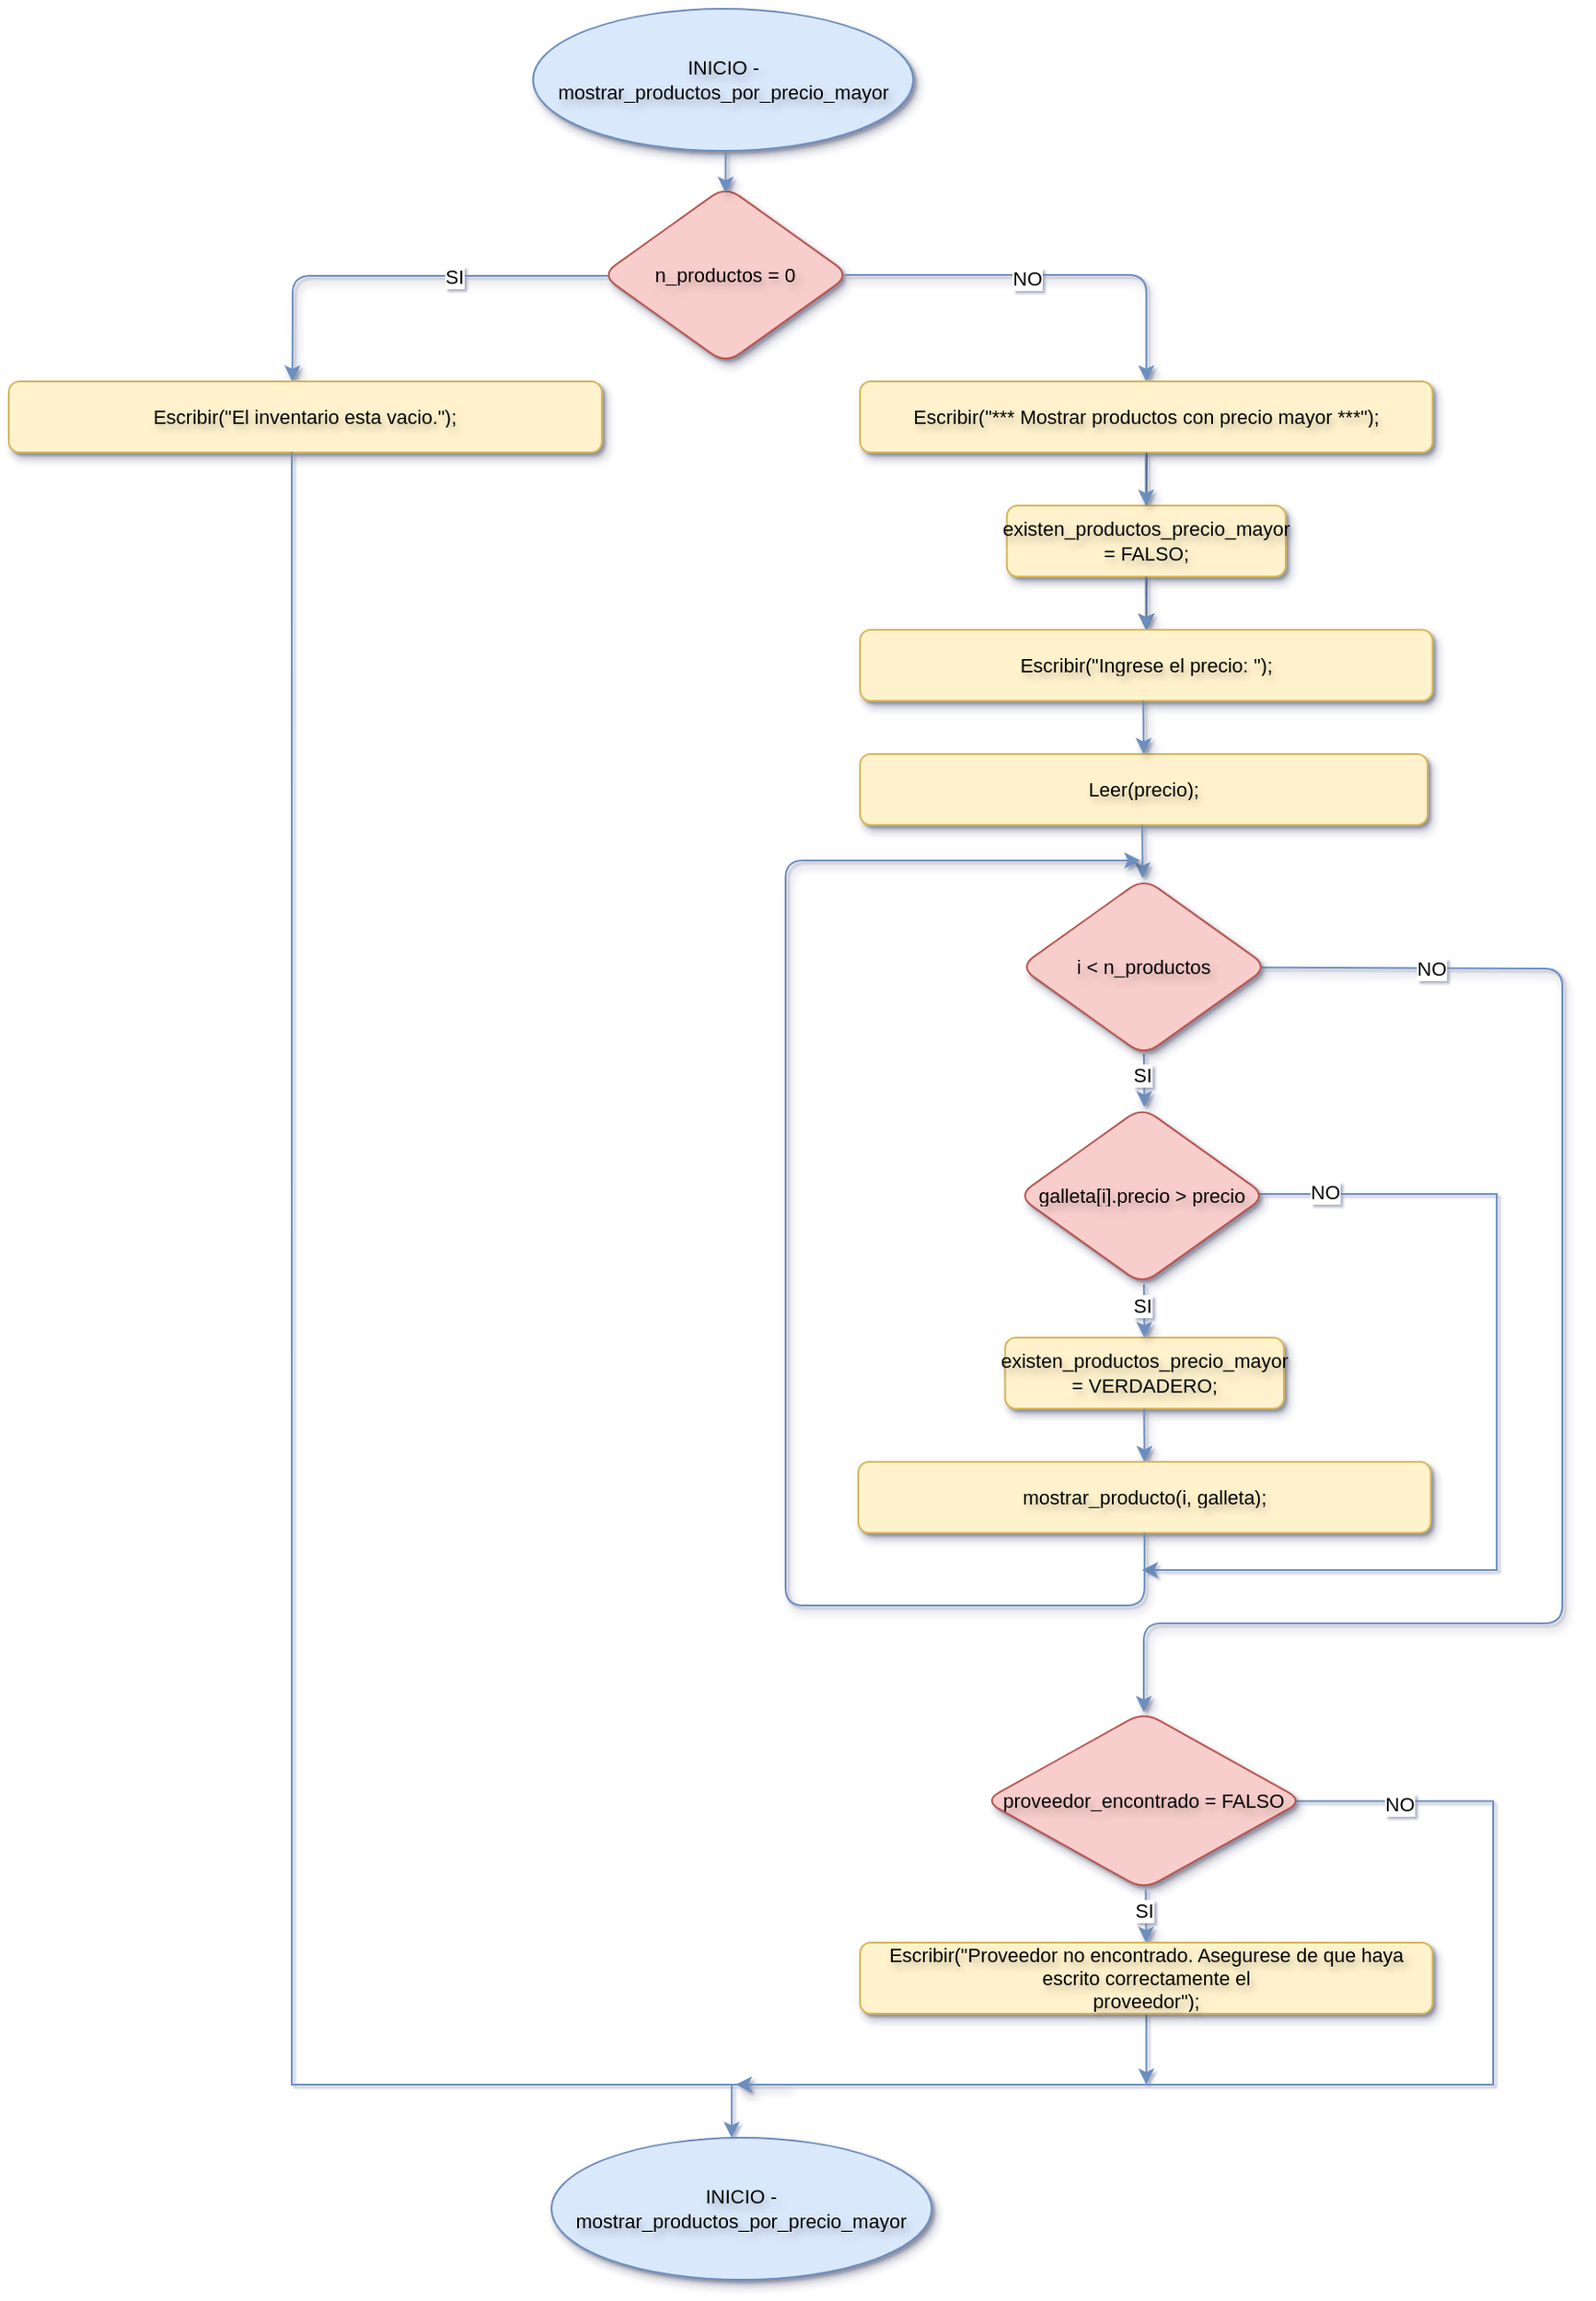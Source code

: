 <mxfile version="25.0.2">
  <diagram name="Página-1" id="XoVfdVzmXT0FCT3dWPdM">
    <mxGraphModel dx="1702" dy="518" grid="1" gridSize="10" guides="1" tooltips="1" connect="1" arrows="1" fold="1" page="1" pageScale="1" pageWidth="827" pageHeight="1169" background="none" math="0" shadow="1">
      <root>
        <mxCell id="0" />
        <mxCell id="1" parent="0" />
        <mxCell id="gqJFN9A-wY2o9Y6DUlTp-1" value="INICIO - mostrar_productos_por_precio_mayor" style="ellipse;whiteSpace=wrap;rounded=1;fillColor=#dae8fc;strokeColor=#6c8ebf;textShadow=1;strokeWidth=1;shadow=1;html=1;horizontal=1;fontSize=11;fontStyle=0;spacing=2;" parent="1" vertex="1">
          <mxGeometry x="295.6" y="20" width="214.4" height="80" as="geometry" />
        </mxCell>
        <mxCell id="cXWjLIOsoKRXoAWc8K2a-2" value="n_productos = 0" style="rhombus;whiteSpace=wrap;rounded=1;fillColor=#f8cecc;strokeColor=#b85450;textShadow=1;strokeWidth=1;shadow=1;html=1;horizontal=1;fontSize=11;fontStyle=0;spacing=2;" parent="1" vertex="1">
          <mxGeometry x="334.2" y="120" width="140" height="100" as="geometry" />
        </mxCell>
        <mxCell id="cXWjLIOsoKRXoAWc8K2a-3" value="" style="edgeStyle=orthogonalEdgeStyle;rounded=1;orthogonalLoop=1;jettySize=auto;entryX=0.5;entryY=0.036;entryDx=0;entryDy=0;entryPerimeter=0;fillColor=#dae8fc;strokeColor=#6c8ebf;textShadow=1;strokeWidth=1;shadow=1;html=1;horizontal=1;fontSize=11;fontStyle=0;spacing=2;exitX=0.5;exitY=1;exitDx=0;exitDy=0;" parent="1" target="cXWjLIOsoKRXoAWc8K2a-2" edge="1">
          <mxGeometry relative="1" as="geometry">
            <mxPoint x="404.2" y="100" as="sourcePoint" />
          </mxGeometry>
        </mxCell>
        <mxCell id="cXWjLIOsoKRXoAWc8K2a-4" value="" style="edgeStyle=orthogonalEdgeStyle;rounded=1;orthogonalLoop=1;jettySize=auto;fillColor=#dae8fc;strokeColor=#6c8ebf;textShadow=1;strokeWidth=1;shadow=1;html=1;horizontal=1;fontSize=11;fontStyle=0;spacing=2;exitX=1;exitY=0.5;exitDx=0;exitDy=0;" parent="1" edge="1">
          <mxGeometry x="0.388" y="110" relative="1" as="geometry">
            <mxPoint x="641.4" y="230" as="targetPoint" />
            <mxPoint x="471.2" y="170" as="sourcePoint" />
            <Array as="points">
              <mxPoint x="641.4" y="170" />
            </Array>
            <mxPoint as="offset" />
          </mxGeometry>
        </mxCell>
        <mxCell id="JG8EjwA68Vt5j2I3WxTG-10" value="NO" style="edgeLabel;html=1;align=center;verticalAlign=middle;resizable=0;points=[];" parent="cXWjLIOsoKRXoAWc8K2a-4" vertex="1" connectable="0">
          <mxGeometry x="-0.103" y="-2" relative="1" as="geometry">
            <mxPoint as="offset" />
          </mxGeometry>
        </mxCell>
        <mxCell id="cXWjLIOsoKRXoAWc8K2a-5" value="" style="edgeStyle=orthogonalEdgeStyle;rounded=1;orthogonalLoop=1;jettySize=auto;fillColor=#dae8fc;strokeColor=#6c8ebf;textShadow=1;strokeWidth=1;shadow=1;html=1;horizontal=1;fontSize=11;fontStyle=0;spacing=2;exitX=0.021;exitY=0.505;exitDx=0;exitDy=0;exitPerimeter=0;entryX=0.478;entryY=0;entryDx=0;entryDy=0;entryPerimeter=0;" parent="1" target="JG8EjwA68Vt5j2I3WxTG-9" edge="1">
          <mxGeometry x="0.388" y="110" relative="1" as="geometry">
            <mxPoint x="100" y="200" as="targetPoint" />
            <mxPoint x="338.14" y="170.5" as="sourcePoint" />
            <mxPoint as="offset" />
            <Array as="points">
              <mxPoint x="160" y="171" />
              <mxPoint x="160" y="200" />
            </Array>
          </mxGeometry>
        </mxCell>
        <mxCell id="JG8EjwA68Vt5j2I3WxTG-3" value="SI" style="edgeLabel;html=1;align=center;verticalAlign=middle;resizable=0;points=[];" parent="cXWjLIOsoKRXoAWc8K2a-5" vertex="1" connectable="0">
          <mxGeometry x="-0.262" relative="1" as="geometry">
            <mxPoint as="offset" />
          </mxGeometry>
        </mxCell>
        <mxCell id="EFgC_INHWZhmzaaOTWJH-2" value="" style="edgeStyle=orthogonalEdgeStyle;rounded=0;orthogonalLoop=1;jettySize=auto;html=1;" parent="1" source="cXWjLIOsoKRXoAWc8K2a-6" target="JG8EjwA68Vt5j2I3WxTG-8" edge="1">
          <mxGeometry relative="1" as="geometry" />
        </mxCell>
        <mxCell id="cXWjLIOsoKRXoAWc8K2a-6" value="Escribir(&quot;*** Mostrar productos con precio mayor ***&quot;);" style="rounded=1;whiteSpace=wrap;fillColor=#fff2cc;strokeColor=#d6b656;textShadow=1;strokeWidth=1;shadow=1;html=1;horizontal=1;fontSize=11;fontStyle=0;spacing=2;" parent="1" vertex="1">
          <mxGeometry x="480" y="230" width="322.8" height="40" as="geometry" />
        </mxCell>
        <mxCell id="cXWjLIOsoKRXoAWc8K2a-8" value="existen_productos_precio_mayor = FALSO;" style="rounded=1;whiteSpace=wrap;fillColor=#fff2cc;strokeColor=#d6b656;textShadow=1;strokeWidth=1;shadow=1;html=1;horizontal=1;fontSize=11;fontStyle=0;spacing=2;" parent="1" vertex="1">
          <mxGeometry x="562.8" y="300" width="157.2" height="40" as="geometry" />
        </mxCell>
        <mxCell id="cXWjLIOsoKRXoAWc8K2a-10" value="" style="edgeStyle=orthogonalEdgeStyle;rounded=1;orthogonalLoop=1;jettySize=auto;fillColor=#dae8fc;strokeColor=#6c8ebf;textShadow=1;strokeWidth=1;shadow=1;html=1;horizontal=1;fontSize=11;fontStyle=0;spacing=2;exitX=0.5;exitY=1;exitDx=0;exitDy=0;" parent="1" edge="1">
          <mxGeometry relative="1" as="geometry">
            <mxPoint x="641.19" y="340" as="sourcePoint" />
            <mxPoint x="641.4" y="370" as="targetPoint" />
          </mxGeometry>
        </mxCell>
        <mxCell id="cXWjLIOsoKRXoAWc8K2a-11" value="" style="edgeStyle=orthogonalEdgeStyle;rounded=1;orthogonalLoop=1;jettySize=auto;fillColor=#dae8fc;strokeColor=#6c8ebf;textShadow=1;strokeWidth=1;shadow=1;html=1;horizontal=1;fontSize=11;fontStyle=0;spacing=2;exitX=0.5;exitY=1;exitDx=0;exitDy=0;" parent="1" edge="1">
          <mxGeometry relative="1" as="geometry">
            <mxPoint x="641.12" y="270" as="sourcePoint" />
            <mxPoint x="641.33" y="300" as="targetPoint" />
          </mxGeometry>
        </mxCell>
        <mxCell id="JG8EjwA68Vt5j2I3WxTG-8" value="Escribir(&quot;Ingrese el precio: &quot;);" style="rounded=1;whiteSpace=wrap;fillColor=#fff2cc;strokeColor=#d6b656;textShadow=1;strokeWidth=1;shadow=1;html=1;horizontal=1;fontSize=11;fontStyle=0;spacing=2;" parent="1" vertex="1">
          <mxGeometry x="480" y="370" width="322.8" height="40" as="geometry" />
        </mxCell>
        <mxCell id="JG8EjwA68Vt5j2I3WxTG-9" value="Escribir(&quot;El inventario esta vacio.&quot;);" style="rounded=1;whiteSpace=wrap;fillColor=#fff2cc;strokeColor=#d6b656;textShadow=1;strokeWidth=1;shadow=1;html=1;horizontal=1;fontSize=11;fontStyle=0;spacing=2;" parent="1" vertex="1">
          <mxGeometry y="230" width="334.4" height="40" as="geometry" />
        </mxCell>
        <mxCell id="EFgC_INHWZhmzaaOTWJH-8" value="Leer(precio);" style="rounded=1;whiteSpace=wrap;fillColor=#fff2cc;strokeColor=#d6b656;textShadow=1;strokeWidth=1;shadow=1;html=1;horizontal=1;fontSize=11;fontStyle=0;spacing=2;" parent="1" vertex="1">
          <mxGeometry x="480.0" y="440" width="320" height="40" as="geometry" />
        </mxCell>
        <mxCell id="EFgC_INHWZhmzaaOTWJH-10" value="" style="edgeStyle=orthogonalEdgeStyle;rounded=1;orthogonalLoop=1;jettySize=auto;fillColor=#dae8fc;strokeColor=#6c8ebf;textShadow=1;strokeWidth=1;shadow=1;html=1;horizontal=1;fontSize=11;fontStyle=0;spacing=2;exitX=0.5;exitY=1;exitDx=0;exitDy=0;" parent="1" edge="1">
          <mxGeometry relative="1" as="geometry">
            <mxPoint x="639.72" y="410" as="sourcePoint" />
            <mxPoint x="639.93" y="440" as="targetPoint" />
          </mxGeometry>
        </mxCell>
        <mxCell id="EFgC_INHWZhmzaaOTWJH-13" value="" style="edgeStyle=orthogonalEdgeStyle;rounded=1;orthogonalLoop=1;jettySize=auto;fillColor=#dae8fc;strokeColor=#6c8ebf;textShadow=1;strokeWidth=1;shadow=1;html=1;horizontal=1;fontSize=11;fontStyle=0;spacing=2;exitX=0.5;exitY=1;exitDx=0;exitDy=0;" parent="1" edge="1">
          <mxGeometry relative="1" as="geometry">
            <mxPoint x="639.14" y="480" as="sourcePoint" />
            <mxPoint x="639.35" y="510" as="targetPoint" />
          </mxGeometry>
        </mxCell>
        <mxCell id="EFgC_INHWZhmzaaOTWJH-40" style="edgeStyle=orthogonalEdgeStyle;rounded=0;orthogonalLoop=1;jettySize=auto;html=1;fillColor=#dae8fc;strokeColor=#6c8ebf;exitX=0.97;exitY=0.515;exitDx=0;exitDy=0;exitPerimeter=0;" parent="1" source="vRHzV3vm3x7Me2UrooUp-2" edge="1">
          <mxGeometry relative="1" as="geometry">
            <mxPoint x="639" y="900" as="targetPoint" />
            <Array as="points">
              <mxPoint x="705" y="688" />
              <mxPoint x="839" y="688" />
              <mxPoint x="839" y="900" />
              <mxPoint x="802" y="900" />
            </Array>
            <mxPoint x="726.12" y="688.4" as="sourcePoint" />
          </mxGeometry>
        </mxCell>
        <mxCell id="EFgC_INHWZhmzaaOTWJH-42" value="NO" style="edgeLabel;html=1;align=center;verticalAlign=middle;resizable=0;points=[];" parent="EFgC_INHWZhmzaaOTWJH-40" vertex="1" connectable="0">
          <mxGeometry x="-0.857" y="1" relative="1" as="geometry">
            <mxPoint as="offset" />
          </mxGeometry>
        </mxCell>
        <mxCell id="EFgC_INHWZhmzaaOTWJH-16" value="" style="edgeStyle=orthogonalEdgeStyle;rounded=1;orthogonalLoop=1;jettySize=auto;fillColor=#dae8fc;strokeColor=#6c8ebf;textShadow=1;strokeWidth=1;shadow=1;html=1;horizontal=1;fontSize=11;fontStyle=0;spacing=2;exitX=0.5;exitY=1;exitDx=0;exitDy=0;" parent="1" edge="1">
          <mxGeometry relative="1" as="geometry">
            <mxPoint x="640.1" y="609" as="sourcePoint" />
            <mxPoint x="640.31" y="639" as="targetPoint" />
          </mxGeometry>
        </mxCell>
        <mxCell id="EFgC_INHWZhmzaaOTWJH-44" value="SI" style="edgeLabel;html=1;align=center;verticalAlign=middle;resizable=0;points=[];" parent="EFgC_INHWZhmzaaOTWJH-16" vertex="1" connectable="0">
          <mxGeometry x="-0.032" y="-1" relative="1" as="geometry">
            <mxPoint y="-3" as="offset" />
          </mxGeometry>
        </mxCell>
        <mxCell id="EFgC_INHWZhmzaaOTWJH-17" value="existen_productos_precio_mayor = VERDADERO;" style="rounded=1;whiteSpace=wrap;fillColor=#fff2cc;strokeColor=#d6b656;textShadow=1;strokeWidth=1;shadow=1;html=1;horizontal=1;fontSize=11;fontStyle=0;spacing=2;" parent="1" vertex="1">
          <mxGeometry x="561.8" y="769" width="157.2" height="40" as="geometry" />
        </mxCell>
        <mxCell id="EFgC_INHWZhmzaaOTWJH-18" value="" style="edgeStyle=orthogonalEdgeStyle;rounded=1;orthogonalLoop=1;jettySize=auto;fillColor=#dae8fc;strokeColor=#6c8ebf;textShadow=1;strokeWidth=1;shadow=1;html=1;horizontal=1;fontSize=11;fontStyle=0;spacing=2;exitX=0.5;exitY=1;exitDx=0;exitDy=0;" parent="1" edge="1">
          <mxGeometry relative="1" as="geometry">
            <mxPoint x="640.12" y="739" as="sourcePoint" />
            <mxPoint x="640.33" y="769" as="targetPoint" />
          </mxGeometry>
        </mxCell>
        <mxCell id="EFgC_INHWZhmzaaOTWJH-41" value="SI" style="edgeLabel;html=1;align=center;verticalAlign=middle;resizable=0;points=[];" parent="EFgC_INHWZhmzaaOTWJH-18" vertex="1" connectable="0">
          <mxGeometry x="-0.244" y="-1" relative="1" as="geometry">
            <mxPoint as="offset" />
          </mxGeometry>
        </mxCell>
        <mxCell id="EFgC_INHWZhmzaaOTWJH-19" value="" style="edgeStyle=orthogonalEdgeStyle;rounded=1;orthogonalLoop=1;jettySize=auto;fillColor=#dae8fc;strokeColor=#6c8ebf;textShadow=1;strokeWidth=1;shadow=1;html=1;horizontal=1;fontSize=11;fontStyle=0;spacing=2;exitX=0.5;exitY=1;exitDx=0;exitDy=0;" parent="1" edge="1">
          <mxGeometry relative="1" as="geometry">
            <mxPoint x="640.19" y="809" as="sourcePoint" />
            <mxPoint x="640.4" y="839" as="targetPoint" />
          </mxGeometry>
        </mxCell>
        <mxCell id="EFgC_INHWZhmzaaOTWJH-20" value="mostrar_producto(i, galleta);" style="rounded=1;whiteSpace=wrap;fillColor=#fff2cc;strokeColor=#d6b656;textShadow=1;strokeWidth=1;shadow=1;html=1;horizontal=1;fontSize=11;fontStyle=0;spacing=2;" parent="1" vertex="1">
          <mxGeometry x="479" y="839" width="322.8" height="40" as="geometry" />
        </mxCell>
        <mxCell id="EFgC_INHWZhmzaaOTWJH-38" value="" style="edgeStyle=orthogonalEdgeStyle;rounded=1;orthogonalLoop=1;jettySize=auto;fillColor=#dae8fc;strokeColor=#6c8ebf;textShadow=1;strokeWidth=1;shadow=1;html=1;horizontal=1;fontSize=11;fontStyle=0;spacing=2;exitX=0.5;exitY=1;exitDx=0;exitDy=0;" parent="1" source="EFgC_INHWZhmzaaOTWJH-20" edge="1">
          <mxGeometry relative="1" as="geometry">
            <mxPoint x="639.08" y="1250" as="sourcePoint" />
            <mxPoint x="638" y="500" as="targetPoint" />
            <Array as="points">
              <mxPoint x="640" y="920" />
              <mxPoint x="438" y="920" />
              <mxPoint x="438" y="500" />
            </Array>
          </mxGeometry>
        </mxCell>
        <mxCell id="EFgC_INHWZhmzaaOTWJH-46" value="" style="edgeStyle=orthogonalEdgeStyle;rounded=1;orthogonalLoop=1;jettySize=auto;fillColor=#dae8fc;strokeColor=#6c8ebf;textShadow=1;strokeWidth=1;shadow=1;html=1;horizontal=1;fontSize=11;fontStyle=0;spacing=2;exitX=0.989;exitY=0.494;exitDx=0;exitDy=0;exitPerimeter=0;" parent="1" edge="1">
          <mxGeometry relative="1" as="geometry">
            <mxPoint x="706.46" y="560.4" as="sourcePoint" />
            <mxPoint x="640" y="980" as="targetPoint" />
            <Array as="points">
              <mxPoint x="732" y="560" />
              <mxPoint x="876" y="561" />
              <mxPoint x="876" y="930" />
              <mxPoint x="640" y="930" />
            </Array>
          </mxGeometry>
        </mxCell>
        <mxCell id="vRHzV3vm3x7Me2UrooUp-3" value="NO" style="edgeLabel;html=1;align=center;verticalAlign=middle;resizable=0;points=[];" parent="EFgC_INHWZhmzaaOTWJH-46" vertex="1" connectable="0">
          <mxGeometry x="-0.769" relative="1" as="geometry">
            <mxPoint as="offset" />
          </mxGeometry>
        </mxCell>
        <mxCell id="EFgC_INHWZhmzaaOTWJH-54" style="edgeStyle=orthogonalEdgeStyle;rounded=0;orthogonalLoop=1;jettySize=auto;html=1;fillColor=#dae8fc;strokeColor=#6c8ebf;exitX=0.969;exitY=0.502;exitDx=0;exitDy=0;exitPerimeter=0;" parent="1" source="EFgC_INHWZhmzaaOTWJH-48" edge="1">
          <mxGeometry relative="1" as="geometry">
            <mxPoint x="407.6" y="1220" as="targetPoint" />
            <mxPoint x="717.64" y="1057.2" as="sourcePoint" />
            <Array as="points">
              <mxPoint x="837" y="1030" />
              <mxPoint x="837" y="1190" />
              <mxPoint x="408" y="1190" />
            </Array>
          </mxGeometry>
        </mxCell>
        <mxCell id="vRHzV3vm3x7Me2UrooUp-4" value="NO" style="edgeLabel;html=1;align=center;verticalAlign=middle;resizable=0;points=[];" parent="EFgC_INHWZhmzaaOTWJH-54" vertex="1" connectable="0">
          <mxGeometry x="-0.837" y="-2" relative="1" as="geometry">
            <mxPoint as="offset" />
          </mxGeometry>
        </mxCell>
        <mxCell id="EFgC_INHWZhmzaaOTWJH-48" value="proveedor_encontrado = FALSO" style="rhombus;whiteSpace=wrap;rounded=1;fillColor=#f8cecc;strokeColor=#b85450;textShadow=1;strokeWidth=1;shadow=1;html=1;horizontal=1;fontSize=11;fontStyle=0;spacing=2;" parent="1" vertex="1">
          <mxGeometry x="550" y="980" width="180" height="100" as="geometry" />
        </mxCell>
        <mxCell id="EFgC_INHWZhmzaaOTWJH-50" value="" style="edgeStyle=orthogonalEdgeStyle;rounded=1;orthogonalLoop=1;jettySize=auto;fillColor=#dae8fc;strokeColor=#6c8ebf;textShadow=1;strokeWidth=1;shadow=1;html=1;horizontal=1;fontSize=11;fontStyle=0;spacing=2;exitX=0.5;exitY=1;exitDx=0;exitDy=0;" parent="1" edge="1">
          <mxGeometry relative="1" as="geometry">
            <mxPoint x="641.12" y="1080" as="sourcePoint" />
            <mxPoint x="641.33" y="1110" as="targetPoint" />
          </mxGeometry>
        </mxCell>
        <mxCell id="EFgC_INHWZhmzaaOTWJH-51" value="SI" style="edgeLabel;html=1;align=center;verticalAlign=middle;resizable=0;points=[];" parent="EFgC_INHWZhmzaaOTWJH-50" vertex="1" connectable="0">
          <mxGeometry x="-0.244" y="-1" relative="1" as="geometry">
            <mxPoint as="offset" />
          </mxGeometry>
        </mxCell>
        <mxCell id="vRHzV3vm3x7Me2UrooUp-5" style="edgeStyle=orthogonalEdgeStyle;rounded=0;orthogonalLoop=1;jettySize=auto;html=1;fillColor=#dae8fc;strokeColor=#6c8ebf;" parent="1" source="EFgC_INHWZhmzaaOTWJH-53" edge="1">
          <mxGeometry relative="1" as="geometry">
            <mxPoint x="641.4" y="1190" as="targetPoint" />
          </mxGeometry>
        </mxCell>
        <mxCell id="EFgC_INHWZhmzaaOTWJH-53" value="Escribir(&quot;Proveedor no encontrado. Asegurese de que haya escrito correctamente el &lt;br/&gt;proveedor&quot;);" style="rounded=1;whiteSpace=wrap;fillColor=#fff2cc;strokeColor=#d6b656;textShadow=1;strokeWidth=1;shadow=1;html=1;horizontal=1;fontSize=11;fontStyle=0;spacing=2;" parent="1" vertex="1">
          <mxGeometry x="480.0" y="1110" width="322.8" height="40" as="geometry" />
        </mxCell>
        <mxCell id="vRHzV3vm3x7Me2UrooUp-1" value="i &amp;lt; n_productos" style="rhombus;whiteSpace=wrap;rounded=1;fillColor=#f8cecc;strokeColor=#b85450;textShadow=1;strokeWidth=1;shadow=1;html=1;horizontal=1;fontSize=11;fontStyle=0;spacing=2;" parent="1" vertex="1">
          <mxGeometry x="570" y="510" width="140" height="100" as="geometry" />
        </mxCell>
        <mxCell id="vRHzV3vm3x7Me2UrooUp-2" value="galleta[i].precio &amp;gt; precio" style="rhombus;whiteSpace=wrap;rounded=1;fillColor=#f8cecc;strokeColor=#b85450;textShadow=1;strokeWidth=1;shadow=1;html=1;horizontal=1;fontSize=11;fontStyle=0;spacing=2;" parent="1" vertex="1">
          <mxGeometry x="569" y="639" width="140" height="100" as="geometry" />
        </mxCell>
        <mxCell id="xvX-_RexZkL_I3TCgc04-1" value="INICIO - mostrar_productos_por_precio_mayor" style="ellipse;whiteSpace=wrap;rounded=1;fillColor=#dae8fc;strokeColor=#6c8ebf;textShadow=1;strokeWidth=1;shadow=1;html=1;horizontal=1;fontSize=11;fontStyle=0;spacing=2;" parent="1" vertex="1">
          <mxGeometry x="306" y="1220" width="214.4" height="80" as="geometry" />
        </mxCell>
        <mxCell id="nMGHjE0QAlzLVLVD8s6Q-1" value="" style="endArrow=none;html=1;rounded=0;edgeStyle=orthogonalEdgeStyle;fillColor=#dae8fc;strokeColor=#6c8ebf;exitX=0.477;exitY=0.993;exitDx=0;exitDy=0;exitPerimeter=0;" edge="1" parent="1" source="JG8EjwA68Vt5j2I3WxTG-9">
          <mxGeometry width="50" height="50" relative="1" as="geometry">
            <mxPoint x="170" y="280" as="sourcePoint" />
            <mxPoint x="410" y="1190" as="targetPoint" />
            <Array as="points">
              <mxPoint x="160" y="1190" />
            </Array>
          </mxGeometry>
        </mxCell>
        <mxCell id="nMGHjE0QAlzLVLVD8s6Q-2" value="" style="edgeStyle=orthogonalEdgeStyle;rounded=1;orthogonalLoop=1;jettySize=auto;fillColor=#dae8fc;strokeColor=#6c8ebf;textShadow=1;strokeWidth=1;shadow=1;html=1;horizontal=1;fontSize=11;fontStyle=0;spacing=2;" edge="1" parent="1">
          <mxGeometry relative="1" as="geometry">
            <mxPoint x="440" y="1190" as="sourcePoint" />
            <mxPoint x="410" y="1190" as="targetPoint" />
          </mxGeometry>
        </mxCell>
      </root>
    </mxGraphModel>
  </diagram>
</mxfile>
